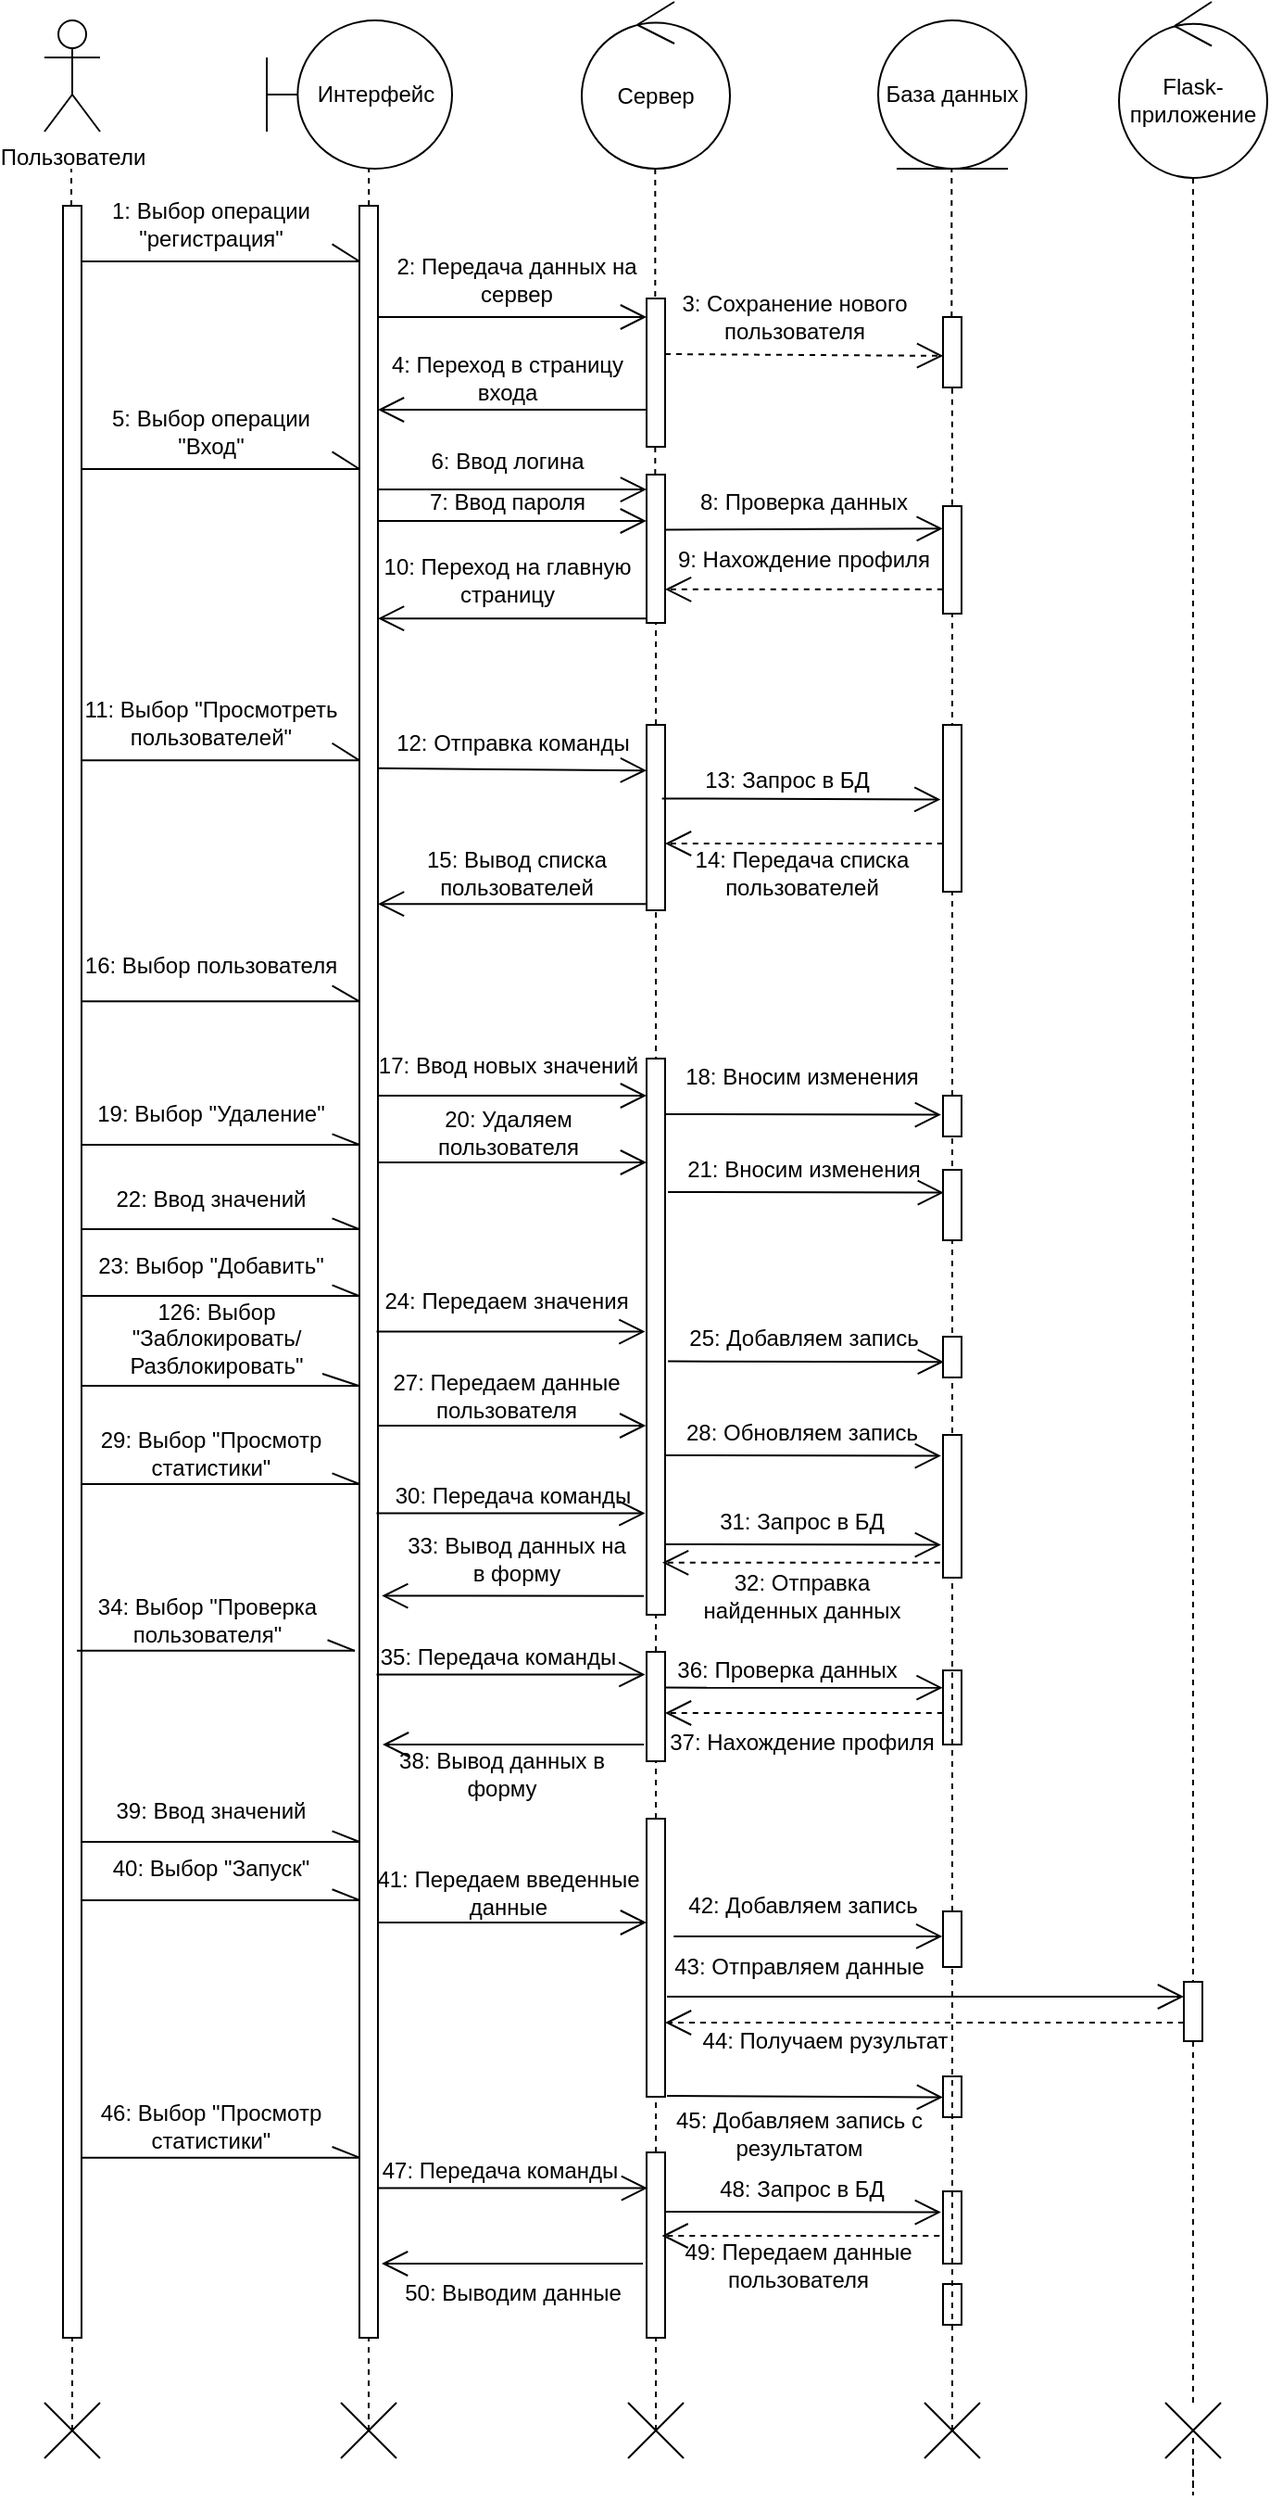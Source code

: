 <mxfile version="13.9.9" type="device"><diagram id="RiDUtkmKt4emBDHm3F8J" name="Страница 1"><mxGraphModel dx="197" dy="592" grid="1" gridSize="10" guides="1" tooltips="1" connect="1" arrows="1" fold="1" page="1" pageScale="1" pageWidth="827" pageHeight="1169" math="0" shadow="0"><root><mxCell id="0"/><mxCell id="1" parent="0"/><mxCell id="gsfoNC5Og2Jro0KOynMI-2" value="" style="endArrow=none;dashed=1;html=1;entryX=0.551;entryY=0.995;entryDx=0;entryDy=0;entryPerimeter=0;" parent="1" edge="1"><mxGeometry width="50" height="50" relative="1" as="geometry"><mxPoint x="1155" y="1360" as="sourcePoint"/><mxPoint x="1155.1" y="140" as="targetPoint"/></mxGeometry></mxCell><mxCell id="gsfoNC5Og2Jro0KOynMI-3" value="" style="html=1;points=[];perimeter=orthogonalPerimeter;" parent="1" vertex="1"><mxGeometry x="1150" y="160" width="10" height="1150" as="geometry"/></mxCell><mxCell id="gsfoNC5Og2Jro0KOynMI-4" value="" style="html=1;points=[];perimeter=orthogonalPerimeter;" parent="1" vertex="1"><mxGeometry x="990" y="160" width="10" height="1150" as="geometry"/></mxCell><mxCell id="gsfoNC5Og2Jro0KOynMI-10" value="Пользователи" style="shape=umlActor;verticalLabelPosition=bottom;verticalAlign=top;html=1;outlineConnect=0;" parent="1" vertex="1"><mxGeometry x="980" y="60" width="30" height="60" as="geometry"/></mxCell><mxCell id="gsfoNC5Og2Jro0KOynMI-11" value="Сервер" style="ellipse;shape=umlControl;whiteSpace=wrap;html=1;" parent="1" vertex="1"><mxGeometry x="1270" y="50" width="80" height="90" as="geometry"/></mxCell><mxCell id="gsfoNC5Og2Jro0KOynMI-12" value="База данных" style="ellipse;shape=umlEntity;whiteSpace=wrap;html=1;" parent="1" vertex="1"><mxGeometry x="1430" y="60" width="80" height="80" as="geometry"/></mxCell><mxCell id="gsfoNC5Og2Jro0KOynMI-13" value="" style="endArrow=none;dashed=1;html=1;" parent="1" source="gsfoNC5Og2Jro0KOynMI-4" edge="1"><mxGeometry width="50" height="50" relative="1" as="geometry"><mxPoint x="994.5" y="410" as="sourcePoint"/><mxPoint x="994.5" y="140" as="targetPoint"/></mxGeometry></mxCell><mxCell id="gsfoNC5Og2Jro0KOynMI-14" value="" style="endArrow=none;dashed=1;html=1;startArrow=none;" parent="1" source="gsfoNC5Og2Jro0KOynMI-101" edge="1"><mxGeometry width="50" height="50" relative="1" as="geometry"><mxPoint x="1309.66" y="1270" as="sourcePoint"/><mxPoint x="1309.66" y="140" as="targetPoint"/></mxGeometry></mxCell><mxCell id="gsfoNC5Og2Jro0KOynMI-15" value="" style="endArrow=none;dashed=1;html=1;" parent="1" source="gsfoNC5Og2Jro0KOynMI-18" edge="1"><mxGeometry width="50" height="50" relative="1" as="geometry"><mxPoint x="1469.66" y="420" as="sourcePoint"/><mxPoint x="1469.66" y="140" as="targetPoint"/></mxGeometry></mxCell><mxCell id="gsfoNC5Og2Jro0KOynMI-16" value="" style="endArrow=none;dashed=1;html=1;" parent="1" target="gsfoNC5Og2Jro0KOynMI-4" edge="1"><mxGeometry width="50" height="50" relative="1" as="geometry"><mxPoint x="995" y="1360" as="sourcePoint"/><mxPoint x="994.5" y="140" as="targetPoint"/></mxGeometry></mxCell><mxCell id="gsfoNC5Og2Jro0KOynMI-17" value="" style="html=1;points=[];perimeter=orthogonalPerimeter;" parent="1" vertex="1"><mxGeometry x="1305" y="210" width="10" height="80" as="geometry"/></mxCell><mxCell id="gsfoNC5Og2Jro0KOynMI-18" value="" style="html=1;points=[];perimeter=orthogonalPerimeter;" parent="1" vertex="1"><mxGeometry x="1465" y="220" width="10" height="38" as="geometry"/></mxCell><mxCell id="gsfoNC5Og2Jro0KOynMI-19" value="" style="endArrow=none;dashed=1;html=1;exitX=0.495;exitY=0.507;exitDx=0;exitDy=0;exitPerimeter=0;startArrow=none;" parent="1" source="gsfoNC5Og2Jro0KOynMI-104" target="gsfoNC5Og2Jro0KOynMI-18" edge="1"><mxGeometry width="50" height="50" relative="1" as="geometry"><mxPoint x="1469.85" y="1390.21" as="sourcePoint"/><mxPoint x="1469.66" y="140" as="targetPoint"/></mxGeometry></mxCell><mxCell id="gsfoNC5Og2Jro0KOynMI-20" value="Интерфейс" style="shape=umlBoundary;whiteSpace=wrap;html=1;" parent="1" vertex="1"><mxGeometry x="1100" y="60" width="100" height="80" as="geometry"/></mxCell><mxCell id="gsfoNC5Og2Jro0KOynMI-21" value="1: Выбор операции &quot;регистрация&quot;" style="text;html=1;strokeColor=none;fillColor=none;align=center;verticalAlign=middle;whiteSpace=wrap;rounded=0;" parent="1" vertex="1"><mxGeometry x="990" y="160" width="160" height="20" as="geometry"/></mxCell><mxCell id="gsfoNC5Og2Jro0KOynMI-22" value="" style="endArrow=none;html=1;rounded=0;" parent="1" edge="1"><mxGeometry relative="1" as="geometry"><mxPoint x="1000" y="190" as="sourcePoint"/><mxPoint x="1150" y="190" as="targetPoint"/></mxGeometry></mxCell><mxCell id="gsfoNC5Og2Jro0KOynMI-23" value="" style="endArrow=none;html=1;exitX=0.908;exitY=1.035;exitDx=0;exitDy=0;exitPerimeter=0;" parent="1" source="gsfoNC5Og2Jro0KOynMI-21" edge="1"><mxGeometry width="50" height="50" relative="1" as="geometry"><mxPoint x="1130" y="180" as="sourcePoint"/><mxPoint x="1150" y="190" as="targetPoint"/></mxGeometry></mxCell><mxCell id="gsfoNC5Og2Jro0KOynMI-24" value="" style="endArrow=open;endFill=1;endSize=12;html=1;rounded=0;" parent="1" edge="1"><mxGeometry width="160" relative="1" as="geometry"><mxPoint x="1160" y="220" as="sourcePoint"/><mxPoint x="1305" y="220" as="targetPoint"/></mxGeometry></mxCell><mxCell id="gsfoNC5Og2Jro0KOynMI-25" value="2: Передача данных на сервер" style="text;html=1;strokeColor=none;fillColor=none;align=center;verticalAlign=middle;whiteSpace=wrap;rounded=0;" parent="1" vertex="1"><mxGeometry x="1155" y="190" width="160" height="20" as="geometry"/></mxCell><mxCell id="gsfoNC5Og2Jro0KOynMI-26" value="" style="endArrow=open;endFill=1;endSize=12;html=1;entryX=0.005;entryY=0.551;entryDx=0;entryDy=0;entryPerimeter=0;dashed=1;rounded=0;" parent="1" target="gsfoNC5Og2Jro0KOynMI-18" edge="1"><mxGeometry width="160" relative="1" as="geometry"><mxPoint x="1315" y="240" as="sourcePoint"/><mxPoint x="1460" y="240" as="targetPoint"/></mxGeometry></mxCell><mxCell id="gsfoNC5Og2Jro0KOynMI-27" value="3: Сохранение нового пользователя" style="text;html=1;strokeColor=none;fillColor=none;align=center;verticalAlign=middle;whiteSpace=wrap;rounded=0;" parent="1" vertex="1"><mxGeometry x="1305" y="210" width="160" height="20" as="geometry"/></mxCell><mxCell id="gsfoNC5Og2Jro0KOynMI-92" value="" style="shape=umlDestroy;" parent="1" vertex="1"><mxGeometry x="980" y="1345" width="30" height="30" as="geometry"/></mxCell><mxCell id="gsfoNC5Og2Jro0KOynMI-97" value="" style="endArrow=open;endFill=1;endSize=12;html=1;rounded=0;" parent="1" edge="1"><mxGeometry width="160" relative="1" as="geometry"><mxPoint x="1305" y="270" as="sourcePoint"/><mxPoint x="1160" y="270" as="targetPoint"/></mxGeometry></mxCell><mxCell id="gsfoNC5Og2Jro0KOynMI-99" value="4: Переход в страницу входа" style="text;html=1;strokeColor=none;fillColor=none;align=center;verticalAlign=middle;whiteSpace=wrap;rounded=0;" parent="1" vertex="1"><mxGeometry x="1150" y="243" width="160" height="20" as="geometry"/></mxCell><mxCell id="gsfoNC5Og2Jro0KOynMI-100" value="" style="endArrow=open;endFill=1;endSize=12;html=1;exitX=1.014;exitY=0.127;exitDx=0;exitDy=0;exitPerimeter=0;rounded=0;" parent="1" edge="1"><mxGeometry width="160" relative="1" as="geometry"><mxPoint x="1160.14" y="313.05" as="sourcePoint"/><mxPoint x="1305" y="313.05" as="targetPoint"/></mxGeometry></mxCell><mxCell id="gsfoNC5Og2Jro0KOynMI-101" value="" style="html=1;points=[];perimeter=orthogonalPerimeter;" parent="1" vertex="1"><mxGeometry x="1305" y="305" width="10" height="80" as="geometry"/></mxCell><mxCell id="gsfoNC5Og2Jro0KOynMI-102" value="" style="endArrow=none;dashed=1;html=1;startArrow=none;" parent="1" source="gsfoNC5Og2Jro0KOynMI-117" target="gsfoNC5Og2Jro0KOynMI-101" edge="1"><mxGeometry width="50" height="50" relative="1" as="geometry"><mxPoint x="1309.66" y="1270" as="sourcePoint"/><mxPoint x="1309.66" y="140" as="targetPoint"/></mxGeometry></mxCell><mxCell id="gsfoNC5Og2Jro0KOynMI-103" value="6: Ввод логина" style="text;html=1;strokeColor=none;fillColor=none;align=center;verticalAlign=middle;whiteSpace=wrap;rounded=0;" parent="1" vertex="1"><mxGeometry x="1150" y="288" width="160" height="20" as="geometry"/></mxCell><mxCell id="gsfoNC5Og2Jro0KOynMI-104" value="" style="html=1;points=[];perimeter=orthogonalPerimeter;" parent="1" vertex="1"><mxGeometry x="1465" y="322" width="10" height="58" as="geometry"/></mxCell><mxCell id="gsfoNC5Og2Jro0KOynMI-105" value="" style="endArrow=none;dashed=1;html=1;" parent="1" target="gsfoNC5Og2Jro0KOynMI-104" edge="1" source="gsfoNC5Og2Jro0KOynMI-151"><mxGeometry width="50" height="50" relative="1" as="geometry"><mxPoint x="1470" y="1360" as="sourcePoint"/><mxPoint x="1469.85" y="258" as="targetPoint"/></mxGeometry></mxCell><mxCell id="gsfoNC5Og2Jro0KOynMI-106" value="" style="endArrow=open;endFill=1;endSize=12;html=1;entryX=-0.013;entryY=0.209;entryDx=0;entryDy=0;entryPerimeter=0;exitX=0.953;exitY=0.372;exitDx=0;exitDy=0;exitPerimeter=0;" parent="1" source="gsfoNC5Og2Jro0KOynMI-101" target="gsfoNC5Og2Jro0KOynMI-104" edge="1"><mxGeometry width="160" relative="1" as="geometry"><mxPoint x="1320.08" y="333.83" as="sourcePoint"/><mxPoint x="1465.0" y="335" as="targetPoint"/></mxGeometry></mxCell><mxCell id="gsfoNC5Og2Jro0KOynMI-108" value="8: Проверка данных" style="text;html=1;strokeColor=none;fillColor=none;align=center;verticalAlign=middle;whiteSpace=wrap;rounded=0;" parent="1" vertex="1"><mxGeometry x="1310" y="310" width="160" height="20" as="geometry"/></mxCell><mxCell id="gsfoNC5Og2Jro0KOynMI-109" value="" style="endArrow=open;endFill=1;endSize=12;html=1;exitX=-0.011;exitY=0.774;exitDx=0;exitDy=0;exitPerimeter=0;rounded=0;dashed=1;" parent="1" source="gsfoNC5Og2Jro0KOynMI-104" target="gsfoNC5Og2Jro0KOynMI-101" edge="1"><mxGeometry width="160" relative="1" as="geometry"><mxPoint x="1324.53" y="344.76" as="sourcePoint"/><mxPoint x="1400" y="380" as="targetPoint"/></mxGeometry></mxCell><mxCell id="gsfoNC5Og2Jro0KOynMI-110" value="9: Нахождение профиля" style="text;html=1;strokeColor=none;fillColor=none;align=center;verticalAlign=middle;whiteSpace=wrap;rounded=0;" parent="1" vertex="1"><mxGeometry x="1310" y="341" width="160" height="20" as="geometry"/></mxCell><mxCell id="gsfoNC5Og2Jro0KOynMI-112" value="" style="endArrow=open;endFill=1;endSize=12;html=1;exitX=-0.032;exitY=0.97;exitDx=0;exitDy=0;exitPerimeter=0;rounded=0;" parent="1" source="gsfoNC5Og2Jro0KOynMI-101" target="gsfoNC5Og2Jro0KOynMI-3" edge="1"><mxGeometry width="160" relative="1" as="geometry"><mxPoint x="1474.89" y="376.892" as="sourcePoint"/><mxPoint x="1325" y="376.892" as="targetPoint"/></mxGeometry></mxCell><mxCell id="gsfoNC5Og2Jro0KOynMI-113" value="10: Переход на главную страницу" style="text;html=1;strokeColor=none;fillColor=none;align=center;verticalAlign=middle;whiteSpace=wrap;rounded=0;" parent="1" vertex="1"><mxGeometry x="1150" y="352" width="160" height="20" as="geometry"/></mxCell><mxCell id="gsfoNC5Og2Jro0KOynMI-114" value="11: Выбор &quot;Просмотреть пользователей&quot;" style="text;html=1;strokeColor=none;fillColor=none;align=center;verticalAlign=middle;whiteSpace=wrap;rounded=0;" parent="1" vertex="1"><mxGeometry x="990" y="429.17" width="160" height="20" as="geometry"/></mxCell><mxCell id="gsfoNC5Og2Jro0KOynMI-115" value="" style="endArrow=none;html=1;rounded=0;" parent="1" edge="1"><mxGeometry relative="1" as="geometry"><mxPoint x="1000" y="459.17" as="sourcePoint"/><mxPoint x="1150" y="459.17" as="targetPoint"/></mxGeometry></mxCell><mxCell id="gsfoNC5Og2Jro0KOynMI-116" value="" style="endArrow=none;html=1;exitX=0.908;exitY=1.035;exitDx=0;exitDy=0;exitPerimeter=0;" parent="1" source="gsfoNC5Og2Jro0KOynMI-114" edge="1"><mxGeometry width="50" height="50" relative="1" as="geometry"><mxPoint x="1130" y="449.17" as="sourcePoint"/><mxPoint x="1150" y="459.17" as="targetPoint"/></mxGeometry></mxCell><mxCell id="gsfoNC5Og2Jro0KOynMI-117" value="" style="html=1;points=[];perimeter=orthogonalPerimeter;" parent="1" vertex="1"><mxGeometry x="1305" y="440" width="10" height="100" as="geometry"/></mxCell><mxCell id="gsfoNC5Og2Jro0KOynMI-118" value="" style="endArrow=none;dashed=1;html=1;" parent="1" target="gsfoNC5Og2Jro0KOynMI-117" edge="1"><mxGeometry width="50" height="50" relative="1" as="geometry"><mxPoint x="1310" y="1360" as="sourcePoint"/><mxPoint x="1309.66" y="385.0" as="targetPoint"/></mxGeometry></mxCell><mxCell id="gsfoNC5Og2Jro0KOynMI-122" value="" style="endArrow=open;endFill=1;endSize=12;html=1;entryX=0.006;entryY=0.25;entryDx=0;entryDy=0;entryPerimeter=0;exitX=0.972;exitY=0.428;exitDx=0;exitDy=0;exitPerimeter=0;rounded=0;" parent="1" edge="1"><mxGeometry width="160" relative="1" as="geometry"><mxPoint x="1313.33" y="479.7" as="sourcePoint"/><mxPoint x="1463.67" y="480.29" as="targetPoint"/></mxGeometry></mxCell><mxCell id="gsfoNC5Og2Jro0KOynMI-123" value="" style="html=1;points=[];perimeter=orthogonalPerimeter;" parent="1" vertex="1"><mxGeometry x="1465" y="440" width="10" height="90" as="geometry"/></mxCell><mxCell id="gsfoNC5Og2Jro0KOynMI-125" value="14: Передача списка пользователей" style="text;html=1;strokeColor=none;fillColor=none;align=center;verticalAlign=middle;whiteSpace=wrap;rounded=0;" parent="1" vertex="1"><mxGeometry x="1308.5" y="510.0" width="160" height="20" as="geometry"/></mxCell><mxCell id="gsfoNC5Og2Jro0KOynMI-126" value="" style="endArrow=open;endFill=1;endSize=12;html=1;exitX=-0.011;exitY=0.774;exitDx=0;exitDy=0;exitPerimeter=0;rounded=0;dashed=1;" parent="1" edge="1"><mxGeometry width="160" relative="1" as="geometry"><mxPoint x="1464.89" y="504.002" as="sourcePoint"/><mxPoint x="1315" y="504.002" as="targetPoint"/></mxGeometry></mxCell><mxCell id="gsfoNC5Og2Jro0KOynMI-127" value="" style="endArrow=open;endFill=1;endSize=12;html=1;exitX=-0.032;exitY=0.97;exitDx=0;exitDy=0;exitPerimeter=0;rounded=0;" parent="1" edge="1"><mxGeometry width="160" relative="1" as="geometry"><mxPoint x="1304.68" y="536.6" as="sourcePoint"/><mxPoint x="1160" y="536.6" as="targetPoint"/></mxGeometry></mxCell><mxCell id="gsfoNC5Og2Jro0KOynMI-129" value="16: Выбор пользователя" style="text;html=1;strokeColor=none;fillColor=none;align=center;verticalAlign=middle;whiteSpace=wrap;rounded=0;" parent="1" vertex="1"><mxGeometry x="990" y="560.0" width="160" height="20" as="geometry"/></mxCell><mxCell id="gsfoNC5Og2Jro0KOynMI-130" value="" style="endArrow=none;html=1;rounded=0;" parent="1" edge="1"><mxGeometry relative="1" as="geometry"><mxPoint x="1000" y="589.17" as="sourcePoint"/><mxPoint x="1150" y="589.17" as="targetPoint"/></mxGeometry></mxCell><mxCell id="gsfoNC5Og2Jro0KOynMI-131" value="" style="endArrow=none;html=1;exitX=0.908;exitY=1.035;exitDx=0;exitDy=0;exitPerimeter=0;" parent="1" source="gsfoNC5Og2Jro0KOynMI-129" edge="1"><mxGeometry width="50" height="50" relative="1" as="geometry"><mxPoint x="1130" y="579.17" as="sourcePoint"/><mxPoint x="1150" y="589.17" as="targetPoint"/></mxGeometry></mxCell><mxCell id="gsfoNC5Og2Jro0KOynMI-143" value="5: Выбор операции&lt;br&gt;&quot;Вход&quot;" style="text;html=1;strokeColor=none;fillColor=none;align=center;verticalAlign=middle;whiteSpace=wrap;rounded=0;" parent="1" vertex="1"><mxGeometry x="990" y="272" width="160" height="20" as="geometry"/></mxCell><mxCell id="gsfoNC5Og2Jro0KOynMI-144" value="" style="endArrow=none;html=1;rounded=0;" parent="1" edge="1"><mxGeometry relative="1" as="geometry"><mxPoint x="1000" y="302" as="sourcePoint"/><mxPoint x="1150" y="302" as="targetPoint"/></mxGeometry></mxCell><mxCell id="gsfoNC5Og2Jro0KOynMI-145" value="" style="endArrow=none;html=1;exitX=0.908;exitY=1.035;exitDx=0;exitDy=0;exitPerimeter=0;" parent="1" source="gsfoNC5Og2Jro0KOynMI-143" edge="1"><mxGeometry width="50" height="50" relative="1" as="geometry"><mxPoint x="1130" y="292" as="sourcePoint"/><mxPoint x="1150" y="302" as="targetPoint"/></mxGeometry></mxCell><mxCell id="gsfoNC5Og2Jro0KOynMI-133" value="" style="html=1;points=[];perimeter=orthogonalPerimeter;" parent="1" vertex="1"><mxGeometry x="1305" y="620" width="10" height="300" as="geometry"/></mxCell><mxCell id="gsfoNC5Og2Jro0KOynMI-197" value="" style="html=1;points=[];perimeter=orthogonalPerimeter;" parent="1" vertex="1"><mxGeometry x="1305" y="940" width="10" height="59" as="geometry"/></mxCell><mxCell id="gsfoNC5Og2Jro0KOynMI-199" value="" style="html=1;points=[];perimeter=orthogonalPerimeter;" parent="1" vertex="1"><mxGeometry x="1465" y="950" width="10" height="40" as="geometry"/></mxCell><mxCell id="gsfoNC5Og2Jro0KOynMI-209" value="" style="html=1;points=[];perimeter=orthogonalPerimeter;" parent="1" vertex="1"><mxGeometry x="1305" y="1030" width="10" height="150" as="geometry"/></mxCell><mxCell id="gsfoNC5Og2Jro0KOynMI-219" value="" style="html=1;points=[];perimeter=orthogonalPerimeter;" parent="1" vertex="1"><mxGeometry x="1305" y="1210" width="10" height="100" as="geometry"/></mxCell><mxCell id="gsfoNC5Og2Jro0KOynMI-231" value="" style="html=1;points=[];perimeter=orthogonalPerimeter;" parent="1" vertex="1"><mxGeometry x="1465" y="1231" width="10" height="39" as="geometry"/></mxCell><mxCell id="gsfoNC5Og2Jro0KOynMI-236" value="" style="html=1;points=[];perimeter=orthogonalPerimeter;" parent="1" vertex="1"><mxGeometry x="1465" y="1281" width="10" height="22" as="geometry"/></mxCell><mxCell id="gsfoNC5Og2Jro0KOynMI-239" value="" style="shape=umlDestroy;" parent="1" vertex="1"><mxGeometry x="1140" y="1345" width="30" height="30" as="geometry"/></mxCell><mxCell id="gsfoNC5Og2Jro0KOynMI-240" value="" style="shape=umlDestroy;" parent="1" vertex="1"><mxGeometry x="1295" y="1345" width="30" height="30" as="geometry"/></mxCell><mxCell id="gsfoNC5Og2Jro0KOynMI-241" value="" style="shape=umlDestroy;" parent="1" vertex="1"><mxGeometry x="1455" y="1345" width="30" height="30" as="geometry"/></mxCell><mxCell id="XoLldz__pxIOioMtMUVE-85" style="edgeStyle=orthogonalEdgeStyle;rounded=0;orthogonalLoop=1;jettySize=auto;html=1;endArrow=none;endFill=0;dashed=1;" edge="1" parent="1" source="XoLldz__pxIOioMtMUVE-110"><mxGeometry relative="1" as="geometry"><mxPoint x="1600" y="1360" as="targetPoint"/></mxGeometry></mxCell><mxCell id="XoLldz__pxIOioMtMUVE-1" value="Flask-приложение" style="ellipse;shape=umlControl;whiteSpace=wrap;html=1;" vertex="1" parent="1"><mxGeometry x="1560" y="50" width="80" height="95" as="geometry"/></mxCell><mxCell id="XoLldz__pxIOioMtMUVE-3" value="" style="endArrow=open;endFill=1;endSize=12;html=1;exitX=1.014;exitY=0.127;exitDx=0;exitDy=0;exitPerimeter=0;rounded=0;" edge="1" parent="1"><mxGeometry width="160" relative="1" as="geometry"><mxPoint x="1160.07" y="330.0" as="sourcePoint"/><mxPoint x="1304.93" y="330.0" as="targetPoint"/></mxGeometry></mxCell><mxCell id="XoLldz__pxIOioMtMUVE-4" value="7: Ввод пароля" style="text;html=1;strokeColor=none;fillColor=none;align=center;verticalAlign=middle;whiteSpace=wrap;rounded=0;" vertex="1" parent="1"><mxGeometry x="1150" y="310" width="160" height="20" as="geometry"/></mxCell><mxCell id="XoLldz__pxIOioMtMUVE-6" value="" style="endArrow=open;endFill=1;endSize=12;html=1;entryX=0.006;entryY=0.25;entryDx=0;entryDy=0;entryPerimeter=0;exitX=1.014;exitY=0.127;exitDx=0;exitDy=0;exitPerimeter=0;rounded=0;" edge="1" parent="1"><mxGeometry width="160" relative="1" as="geometry"><mxPoint x="1160.08" y="463.42" as="sourcePoint"/><mxPoint x="1305" y="464.59" as="targetPoint"/></mxGeometry></mxCell><mxCell id="XoLldz__pxIOioMtMUVE-7" value="12: Отправка команды" style="text;html=1;strokeColor=none;fillColor=none;align=center;verticalAlign=middle;whiteSpace=wrap;rounded=0;" vertex="1" parent="1"><mxGeometry x="1152.5" y="440.0" width="160" height="20" as="geometry"/></mxCell><mxCell id="XoLldz__pxIOioMtMUVE-8" value="13: Запрос в БД" style="text;html=1;strokeColor=none;fillColor=none;align=center;verticalAlign=middle;whiteSpace=wrap;rounded=0;" vertex="1" parent="1"><mxGeometry x="1301" y="460.0" width="160" height="20" as="geometry"/></mxCell><mxCell id="XoLldz__pxIOioMtMUVE-9" value="15: Вывод списка пользователей" style="text;html=1;strokeColor=none;fillColor=none;align=center;verticalAlign=middle;whiteSpace=wrap;rounded=0;" vertex="1" parent="1"><mxGeometry x="1155" y="510.0" width="160" height="20" as="geometry"/></mxCell><mxCell id="XoLldz__pxIOioMtMUVE-10" value="29: Выбор &quot;Просмотр статистики&quot;" style="text;html=1;strokeColor=none;fillColor=none;align=center;verticalAlign=middle;whiteSpace=wrap;rounded=0;" vertex="1" parent="1"><mxGeometry x="990" y="823.0" width="160" height="20" as="geometry"/></mxCell><mxCell id="XoLldz__pxIOioMtMUVE-11" value="" style="endArrow=none;html=1;rounded=0;" edge="1" parent="1"><mxGeometry relative="1" as="geometry"><mxPoint x="1000" y="849.52" as="sourcePoint"/><mxPoint x="1150" y="849.52" as="targetPoint"/></mxGeometry></mxCell><mxCell id="XoLldz__pxIOioMtMUVE-12" value="" style="endArrow=none;html=1;exitX=0.908;exitY=1.035;exitDx=0;exitDy=0;exitPerimeter=0;" edge="1" parent="1" source="XoLldz__pxIOioMtMUVE-10"><mxGeometry width="50" height="50" relative="1" as="geometry"><mxPoint x="1130" y="839.52" as="sourcePoint"/><mxPoint x="1150" y="849.52" as="targetPoint"/></mxGeometry></mxCell><mxCell id="XoLldz__pxIOioMtMUVE-13" value="" style="endArrow=open;endFill=1;endSize=12;html=1;rounded=0;" edge="1" parent="1"><mxGeometry width="160" relative="1" as="geometry"><mxPoint x="1160" y="640" as="sourcePoint"/><mxPoint x="1305" y="640" as="targetPoint"/></mxGeometry></mxCell><mxCell id="XoLldz__pxIOioMtMUVE-14" value="17: Ввод новых значений" style="text;html=1;strokeColor=none;fillColor=none;align=center;verticalAlign=middle;whiteSpace=wrap;rounded=0;" vertex="1" parent="1"><mxGeometry x="1155.75" y="614" width="148.5" height="20" as="geometry"/></mxCell><mxCell id="XoLldz__pxIOioMtMUVE-15" value="18: Вносим изменения" style="text;html=1;strokeColor=none;fillColor=none;align=center;verticalAlign=middle;whiteSpace=wrap;rounded=0;" vertex="1" parent="1"><mxGeometry x="1308.5" y="620" width="160" height="20" as="geometry"/></mxCell><mxCell id="XoLldz__pxIOioMtMUVE-16" value="" style="endArrow=open;endFill=1;endSize=12;html=1;rounded=0;entryX=-0.105;entryY=0.468;entryDx=0;entryDy=0;entryPerimeter=0;" edge="1" parent="1" target="gsfoNC5Og2Jro0KOynMI-151"><mxGeometry width="160" relative="1" as="geometry"><mxPoint x="1315" y="650" as="sourcePoint"/><mxPoint x="1460" y="650" as="targetPoint"/></mxGeometry></mxCell><mxCell id="gsfoNC5Og2Jro0KOynMI-151" value="" style="html=1;points=[];perimeter=orthogonalPerimeter;" parent="1" vertex="1"><mxGeometry x="1465" y="640" width="10" height="22" as="geometry"/></mxCell><mxCell id="XoLldz__pxIOioMtMUVE-17" value="" style="endArrow=none;dashed=1;html=1;" edge="1" parent="1" source="gsfoNC5Og2Jro0KOynMI-211" target="gsfoNC5Og2Jro0KOynMI-151"><mxGeometry width="50" height="50" relative="1" as="geometry"><mxPoint x="1470" y="1360" as="sourcePoint"/><mxPoint x="1470" y="380" as="targetPoint"/></mxGeometry></mxCell><mxCell id="XoLldz__pxIOioMtMUVE-20" value="19: Выбор &quot;Удаление&quot;" style="text;html=1;strokeColor=none;fillColor=none;align=center;verticalAlign=middle;whiteSpace=wrap;rounded=0;" vertex="1" parent="1"><mxGeometry x="990" y="640.0" width="160" height="20" as="geometry"/></mxCell><mxCell id="XoLldz__pxIOioMtMUVE-21" value="" style="endArrow=none;html=1;rounded=0;" edge="1" parent="1"><mxGeometry relative="1" as="geometry"><mxPoint x="1000" y="666.52" as="sourcePoint"/><mxPoint x="1150" y="666.52" as="targetPoint"/></mxGeometry></mxCell><mxCell id="XoLldz__pxIOioMtMUVE-22" value="" style="endArrow=none;html=1;exitX=0.908;exitY=1.035;exitDx=0;exitDy=0;exitPerimeter=0;" edge="1" parent="1" source="XoLldz__pxIOioMtMUVE-20"><mxGeometry width="50" height="50" relative="1" as="geometry"><mxPoint x="1130" y="656.52" as="sourcePoint"/><mxPoint x="1150" y="666.52" as="targetPoint"/></mxGeometry></mxCell><mxCell id="XoLldz__pxIOioMtMUVE-23" value="" style="endArrow=open;endFill=1;endSize=12;html=1;rounded=0;" edge="1" parent="1"><mxGeometry width="160" relative="1" as="geometry"><mxPoint x="1160" y="676" as="sourcePoint"/><mxPoint x="1305" y="676" as="targetPoint"/></mxGeometry></mxCell><mxCell id="XoLldz__pxIOioMtMUVE-24" value="20: Удаляем пользователя" style="text;html=1;strokeColor=none;fillColor=none;align=center;verticalAlign=middle;whiteSpace=wrap;rounded=0;" vertex="1" parent="1"><mxGeometry x="1155.75" y="650" width="148.5" height="20" as="geometry"/></mxCell><mxCell id="XoLldz__pxIOioMtMUVE-25" value="21: Вносим изменения" style="text;html=1;strokeColor=none;fillColor=none;align=center;verticalAlign=middle;whiteSpace=wrap;rounded=0;" vertex="1" parent="1"><mxGeometry x="1310" y="670" width="160" height="20" as="geometry"/></mxCell><mxCell id="XoLldz__pxIOioMtMUVE-26" value="" style="endArrow=open;endFill=1;endSize=12;html=1;rounded=0;entryX=-0.105;entryY=0.468;entryDx=0;entryDy=0;entryPerimeter=0;" edge="1" parent="1"><mxGeometry width="160" relative="1" as="geometry"><mxPoint x="1316.5" y="692" as="sourcePoint"/><mxPoint x="1465.45" y="692.296" as="targetPoint"/></mxGeometry></mxCell><mxCell id="gsfoNC5Og2Jro0KOynMI-159" value="" style="html=1;points=[];perimeter=orthogonalPerimeter;" parent="1" vertex="1"><mxGeometry x="1465" y="680" width="10" height="38" as="geometry"/></mxCell><mxCell id="XoLldz__pxIOioMtMUVE-32" value="22: Ввод значений" style="text;html=1;strokeColor=none;fillColor=none;align=center;verticalAlign=middle;whiteSpace=wrap;rounded=0;" vertex="1" parent="1"><mxGeometry x="990" y="685.5" width="160" height="20" as="geometry"/></mxCell><mxCell id="XoLldz__pxIOioMtMUVE-33" value="" style="endArrow=none;html=1;rounded=0;" edge="1" parent="1"><mxGeometry relative="1" as="geometry"><mxPoint x="1000" y="712.02" as="sourcePoint"/><mxPoint x="1150" y="712.02" as="targetPoint"/></mxGeometry></mxCell><mxCell id="XoLldz__pxIOioMtMUVE-34" value="" style="endArrow=none;html=1;exitX=0.908;exitY=1.035;exitDx=0;exitDy=0;exitPerimeter=0;" edge="1" parent="1" source="XoLldz__pxIOioMtMUVE-32"><mxGeometry width="50" height="50" relative="1" as="geometry"><mxPoint x="1130" y="702.12" as="sourcePoint"/><mxPoint x="1150" y="712.12" as="targetPoint"/></mxGeometry></mxCell><mxCell id="XoLldz__pxIOioMtMUVE-36" value="23: Выбор &quot;Добавить&quot;" style="text;html=1;strokeColor=none;fillColor=none;align=center;verticalAlign=middle;whiteSpace=wrap;rounded=0;" vertex="1" parent="1"><mxGeometry x="990" y="721.5" width="160" height="20" as="geometry"/></mxCell><mxCell id="XoLldz__pxIOioMtMUVE-37" value="" style="endArrow=none;html=1;rounded=0;" edge="1" parent="1"><mxGeometry relative="1" as="geometry"><mxPoint x="1000" y="748.02" as="sourcePoint"/><mxPoint x="1150" y="748.02" as="targetPoint"/></mxGeometry></mxCell><mxCell id="XoLldz__pxIOioMtMUVE-38" value="" style="endArrow=none;html=1;exitX=0.908;exitY=1.035;exitDx=0;exitDy=0;exitPerimeter=0;" edge="1" parent="1" source="XoLldz__pxIOioMtMUVE-36"><mxGeometry width="50" height="50" relative="1" as="geometry"><mxPoint x="1130" y="738.12" as="sourcePoint"/><mxPoint x="1150" y="748.12" as="targetPoint"/></mxGeometry></mxCell><mxCell id="XoLldz__pxIOioMtMUVE-39" value="" style="endArrow=open;endFill=1;endSize=12;html=1;rounded=0;" edge="1" parent="1"><mxGeometry width="160" relative="1" as="geometry"><mxPoint x="1159.25" y="767.31" as="sourcePoint"/><mxPoint x="1304.25" y="767.31" as="targetPoint"/></mxGeometry></mxCell><mxCell id="XoLldz__pxIOioMtMUVE-40" value="24: Передаем значения" style="text;html=1;strokeColor=none;fillColor=none;align=center;verticalAlign=middle;whiteSpace=wrap;rounded=0;" vertex="1" parent="1"><mxGeometry x="1155" y="741.31" width="148.5" height="20" as="geometry"/></mxCell><mxCell id="XoLldz__pxIOioMtMUVE-41" value="25: Добавляем запись" style="text;html=1;strokeColor=none;fillColor=none;align=center;verticalAlign=middle;whiteSpace=wrap;rounded=0;" vertex="1" parent="1"><mxGeometry x="1310" y="761.31" width="160" height="20" as="geometry"/></mxCell><mxCell id="XoLldz__pxIOioMtMUVE-42" value="" style="endArrow=open;endFill=1;endSize=12;html=1;rounded=0;entryX=-0.105;entryY=0.468;entryDx=0;entryDy=0;entryPerimeter=0;" edge="1" parent="1"><mxGeometry width="160" relative="1" as="geometry"><mxPoint x="1316.5" y="783.31" as="sourcePoint"/><mxPoint x="1465.45" y="783.606" as="targetPoint"/></mxGeometry></mxCell><mxCell id="gsfoNC5Og2Jro0KOynMI-166" value="" style="html=1;points=[];perimeter=orthogonalPerimeter;" parent="1" vertex="1"><mxGeometry x="1465" y="770" width="10" height="22" as="geometry"/></mxCell><mxCell id="XoLldz__pxIOioMtMUVE-43" value="126: Выбор &quot;Заблокировать/Разблокировать&quot;" style="text;html=1;strokeColor=none;fillColor=none;align=center;verticalAlign=middle;whiteSpace=wrap;rounded=0;" vertex="1" parent="1"><mxGeometry x="997.5" y="761.31" width="150" height="20" as="geometry"/></mxCell><mxCell id="XoLldz__pxIOioMtMUVE-44" value="" style="endArrow=none;html=1;rounded=0;" edge="1" parent="1"><mxGeometry relative="1" as="geometry"><mxPoint x="1000" y="796.52" as="sourcePoint"/><mxPoint x="1150" y="796.52" as="targetPoint"/></mxGeometry></mxCell><mxCell id="XoLldz__pxIOioMtMUVE-45" value="" style="endArrow=none;html=1;" edge="1" parent="1"><mxGeometry width="50" height="50" relative="1" as="geometry"><mxPoint x="1130" y="790" as="sourcePoint"/><mxPoint x="1150" y="796.62" as="targetPoint"/></mxGeometry></mxCell><mxCell id="XoLldz__pxIOioMtMUVE-46" value="" style="endArrow=open;endFill=1;endSize=12;html=1;rounded=0;" edge="1" parent="1"><mxGeometry width="160" relative="1" as="geometry"><mxPoint x="1159.63" y="818" as="sourcePoint"/><mxPoint x="1304.63" y="818" as="targetPoint"/></mxGeometry></mxCell><mxCell id="XoLldz__pxIOioMtMUVE-47" value="27: Передаем данные пользователя" style="text;html=1;strokeColor=none;fillColor=none;align=center;verticalAlign=middle;whiteSpace=wrap;rounded=0;" vertex="1" parent="1"><mxGeometry x="1155.38" y="792" width="148.5" height="20" as="geometry"/></mxCell><mxCell id="XoLldz__pxIOioMtMUVE-48" value="28: Обновляем запись" style="text;html=1;strokeColor=none;fillColor=none;align=center;verticalAlign=middle;whiteSpace=wrap;rounded=0;" vertex="1" parent="1"><mxGeometry x="1308.5" y="812" width="160" height="20" as="geometry"/></mxCell><mxCell id="XoLldz__pxIOioMtMUVE-49" value="" style="endArrow=open;endFill=1;endSize=12;html=1;rounded=0;entryX=-0.105;entryY=0.468;entryDx=0;entryDy=0;entryPerimeter=0;" edge="1" parent="1"><mxGeometry width="160" relative="1" as="geometry"><mxPoint x="1315" y="834" as="sourcePoint"/><mxPoint x="1463.95" y="834.296" as="targetPoint"/></mxGeometry></mxCell><mxCell id="XoLldz__pxIOioMtMUVE-52" value="30: Передача команды" style="text;html=1;strokeColor=none;fillColor=none;align=center;verticalAlign=middle;whiteSpace=wrap;rounded=0;" vertex="1" parent="1"><mxGeometry x="1152.5" y="846" width="160" height="20" as="geometry"/></mxCell><mxCell id="XoLldz__pxIOioMtMUVE-53" value="" style="endArrow=open;endFill=1;endSize=12;html=1;rounded=0;" edge="1" parent="1"><mxGeometry width="160" relative="1" as="geometry"><mxPoint x="1159.25" y="865.31" as="sourcePoint"/><mxPoint x="1304.25" y="865.31" as="targetPoint"/></mxGeometry></mxCell><mxCell id="gsfoNC5Og2Jro0KOynMI-187" value="" style="html=1;points=[];perimeter=orthogonalPerimeter;" parent="1" vertex="1"><mxGeometry x="1465" y="823" width="10" height="77" as="geometry"/></mxCell><mxCell id="XoLldz__pxIOioMtMUVE-56" value="31: Запрос в БД" style="text;html=1;strokeColor=none;fillColor=none;align=center;verticalAlign=middle;whiteSpace=wrap;rounded=0;" vertex="1" parent="1"><mxGeometry x="1308.5" y="860" width="160" height="20" as="geometry"/></mxCell><mxCell id="XoLldz__pxIOioMtMUVE-57" value="" style="endArrow=open;endFill=1;endSize=12;html=1;rounded=0;entryX=-0.105;entryY=0.468;entryDx=0;entryDy=0;entryPerimeter=0;" edge="1" parent="1"><mxGeometry width="160" relative="1" as="geometry"><mxPoint x="1315" y="882" as="sourcePoint"/><mxPoint x="1463.95" y="882.296" as="targetPoint"/></mxGeometry></mxCell><mxCell id="XoLldz__pxIOioMtMUVE-58" value="" style="endArrow=open;endFill=1;endSize=12;html=1;exitX=-0.011;exitY=0.774;exitDx=0;exitDy=0;exitPerimeter=0;rounded=0;dashed=1;" edge="1" parent="1"><mxGeometry width="160" relative="1" as="geometry"><mxPoint x="1463.39" y="891.892" as="sourcePoint"/><mxPoint x="1313.5" y="891.892" as="targetPoint"/></mxGeometry></mxCell><mxCell id="XoLldz__pxIOioMtMUVE-59" value="32: Отправка найденных данных" style="text;html=1;strokeColor=none;fillColor=none;align=center;verticalAlign=middle;whiteSpace=wrap;rounded=0;" vertex="1" parent="1"><mxGeometry x="1328.5" y="900" width="120" height="20" as="geometry"/></mxCell><mxCell id="XoLldz__pxIOioMtMUVE-60" value="" style="endArrow=open;endFill=1;endSize=12;html=1;rounded=0;" edge="1" parent="1"><mxGeometry width="160" relative="1" as="geometry"><mxPoint x="1303.5" y="909.87" as="sourcePoint"/><mxPoint x="1162.11" y="909.762" as="targetPoint"/></mxGeometry></mxCell><mxCell id="XoLldz__pxIOioMtMUVE-61" value="33: Вывод данных на в форму" style="text;html=1;strokeColor=none;fillColor=none;align=center;verticalAlign=middle;whiteSpace=wrap;rounded=0;" vertex="1" parent="1"><mxGeometry x="1175.0" y="880" width="120" height="20" as="geometry"/></mxCell><mxCell id="XoLldz__pxIOioMtMUVE-64" value="34: Выбор &quot;Проверка пользователя&quot;" style="text;html=1;strokeColor=none;fillColor=none;align=center;verticalAlign=middle;whiteSpace=wrap;rounded=0;" vertex="1" parent="1"><mxGeometry x="987.5" y="912.91" width="160" height="20" as="geometry"/></mxCell><mxCell id="XoLldz__pxIOioMtMUVE-65" value="" style="endArrow=none;html=1;rounded=0;" edge="1" parent="1"><mxGeometry relative="1" as="geometry"><mxPoint x="997.5" y="939.43" as="sourcePoint"/><mxPoint x="1147.5" y="939.43" as="targetPoint"/></mxGeometry></mxCell><mxCell id="XoLldz__pxIOioMtMUVE-66" value="" style="endArrow=none;html=1;exitX=0.908;exitY=1.035;exitDx=0;exitDy=0;exitPerimeter=0;" edge="1" parent="1" source="XoLldz__pxIOioMtMUVE-64"><mxGeometry width="50" height="50" relative="1" as="geometry"><mxPoint x="1127.5" y="929.43" as="sourcePoint"/><mxPoint x="1147.5" y="939.43" as="targetPoint"/></mxGeometry></mxCell><mxCell id="XoLldz__pxIOioMtMUVE-67" value="35: Передача команды" style="text;html=1;strokeColor=none;fillColor=none;align=center;verticalAlign=middle;whiteSpace=wrap;rounded=0;" vertex="1" parent="1"><mxGeometry x="1145" y="932.91" width="160" height="20" as="geometry"/></mxCell><mxCell id="XoLldz__pxIOioMtMUVE-68" value="" style="endArrow=open;endFill=1;endSize=12;html=1;rounded=0;" edge="1" parent="1"><mxGeometry width="160" relative="1" as="geometry"><mxPoint x="1159.25" y="952.22" as="sourcePoint"/><mxPoint x="1304.25" y="952.22" as="targetPoint"/></mxGeometry></mxCell><mxCell id="XoLldz__pxIOioMtMUVE-69" value="36: Проверка данных" style="text;html=1;strokeColor=none;fillColor=none;align=center;verticalAlign=middle;whiteSpace=wrap;rounded=0;" vertex="1" parent="1"><mxGeometry x="1301" y="940" width="160" height="20" as="geometry"/></mxCell><mxCell id="XoLldz__pxIOioMtMUVE-70" value="" style="endArrow=open;endFill=1;endSize=12;html=1;rounded=0;entryX=-0.018;entryY=0.234;entryDx=0;entryDy=0;entryPerimeter=0;" edge="1" parent="1" target="gsfoNC5Og2Jro0KOynMI-199"><mxGeometry width="160" relative="1" as="geometry"><mxPoint x="1315.25" y="959.31" as="sourcePoint"/><mxPoint x="1462" y="959" as="targetPoint"/></mxGeometry></mxCell><mxCell id="XoLldz__pxIOioMtMUVE-71" value="37: Нахождение профиля" style="text;html=1;strokeColor=none;fillColor=none;align=center;verticalAlign=middle;whiteSpace=wrap;rounded=0;" vertex="1" parent="1"><mxGeometry x="1308.5" y="979" width="160" height="20" as="geometry"/></mxCell><mxCell id="XoLldz__pxIOioMtMUVE-72" value="" style="endArrow=open;endFill=1;endSize=12;html=1;exitX=-0.011;exitY=0.774;exitDx=0;exitDy=0;exitPerimeter=0;rounded=0;dashed=1;" edge="1" parent="1"><mxGeometry width="160" relative="1" as="geometry"><mxPoint x="1464.89" y="973.002" as="sourcePoint"/><mxPoint x="1315" y="973.002" as="targetPoint"/></mxGeometry></mxCell><mxCell id="XoLldz__pxIOioMtMUVE-73" value="38: Вывод данных в форму" style="text;html=1;strokeColor=none;fillColor=none;align=center;verticalAlign=middle;whiteSpace=wrap;rounded=0;" vertex="1" parent="1"><mxGeometry x="1152.5" y="996" width="147.5" height="20" as="geometry"/></mxCell><mxCell id="XoLldz__pxIOioMtMUVE-74" value="" style="endArrow=open;endFill=1;endSize=12;html=1;rounded=0;" edge="1" parent="1"><mxGeometry width="160" relative="1" as="geometry"><mxPoint x="1303.5" y="990" as="sourcePoint"/><mxPoint x="1162.5" y="990" as="targetPoint"/></mxGeometry></mxCell><mxCell id="XoLldz__pxIOioMtMUVE-77" value="39: Ввод значений" style="text;html=1;strokeColor=none;fillColor=none;align=center;verticalAlign=middle;whiteSpace=wrap;rounded=0;" vertex="1" parent="1"><mxGeometry x="990" y="1016.0" width="160" height="20" as="geometry"/></mxCell><mxCell id="XoLldz__pxIOioMtMUVE-78" value="" style="endArrow=none;html=1;rounded=0;" edge="1" parent="1"><mxGeometry relative="1" as="geometry"><mxPoint x="1000" y="1042.52" as="sourcePoint"/><mxPoint x="1150" y="1042.52" as="targetPoint"/></mxGeometry></mxCell><mxCell id="XoLldz__pxIOioMtMUVE-79" value="" style="endArrow=none;html=1;exitX=0.908;exitY=1.035;exitDx=0;exitDy=0;exitPerimeter=0;" edge="1" parent="1" source="XoLldz__pxIOioMtMUVE-77"><mxGeometry width="50" height="50" relative="1" as="geometry"><mxPoint x="1130" y="1032.52" as="sourcePoint"/><mxPoint x="1150" y="1042.52" as="targetPoint"/></mxGeometry></mxCell><mxCell id="XoLldz__pxIOioMtMUVE-80" value="40: Выбор &quot;Запуск&quot;" style="text;html=1;strokeColor=none;fillColor=none;align=center;verticalAlign=middle;whiteSpace=wrap;rounded=0;" vertex="1" parent="1"><mxGeometry x="990" y="1047.45" width="160" height="20" as="geometry"/></mxCell><mxCell id="XoLldz__pxIOioMtMUVE-81" value="" style="endArrow=none;html=1;rounded=0;" edge="1" parent="1"><mxGeometry relative="1" as="geometry"><mxPoint x="1000" y="1073.97" as="sourcePoint"/><mxPoint x="1150" y="1073.97" as="targetPoint"/></mxGeometry></mxCell><mxCell id="XoLldz__pxIOioMtMUVE-82" value="" style="endArrow=none;html=1;exitX=0.908;exitY=1.035;exitDx=0;exitDy=0;exitPerimeter=0;" edge="1" parent="1" source="XoLldz__pxIOioMtMUVE-80"><mxGeometry width="50" height="50" relative="1" as="geometry"><mxPoint x="1130" y="1063.97" as="sourcePoint"/><mxPoint x="1150" y="1073.97" as="targetPoint"/></mxGeometry></mxCell><mxCell id="XoLldz__pxIOioMtMUVE-83" value="" style="endArrow=open;endFill=1;endSize=12;html=1;rounded=0;" edge="1" parent="1"><mxGeometry width="160" relative="1" as="geometry"><mxPoint x="1160" y="1086" as="sourcePoint"/><mxPoint x="1305" y="1086" as="targetPoint"/></mxGeometry></mxCell><mxCell id="XoLldz__pxIOioMtMUVE-84" value="41: Передаем введенные данные" style="text;html=1;strokeColor=none;fillColor=none;align=center;verticalAlign=middle;whiteSpace=wrap;rounded=0;" vertex="1" parent="1"><mxGeometry x="1155.75" y="1060" width="148.5" height="20" as="geometry"/></mxCell><mxCell id="gsfoNC5Og2Jro0KOynMI-223" value="" style="html=1;points=[];perimeter=orthogonalPerimeter;" parent="1" vertex="1"><mxGeometry x="1465" y="1169" width="10" height="22" as="geometry"/></mxCell><mxCell id="XoLldz__pxIOioMtMUVE-86" value="" style="endArrow=open;endFill=1;endSize=12;html=1;rounded=0;" edge="1" parent="1"><mxGeometry width="160" relative="1" as="geometry"><mxPoint x="1319.63" y="1093.45" as="sourcePoint"/><mxPoint x="1464.63" y="1093.45" as="targetPoint"/></mxGeometry></mxCell><mxCell id="XoLldz__pxIOioMtMUVE-87" value="42: Добавляем запись" style="text;html=1;strokeColor=none;fillColor=none;align=center;verticalAlign=middle;whiteSpace=wrap;rounded=0;" vertex="1" parent="1"><mxGeometry x="1315.38" y="1067.45" width="148.5" height="20" as="geometry"/></mxCell><mxCell id="gsfoNC5Og2Jro0KOynMI-211" value="" style="html=1;points=[];perimeter=orthogonalPerimeter;" parent="1" vertex="1"><mxGeometry x="1465" y="1080" width="10" height="30" as="geometry"/></mxCell><mxCell id="XoLldz__pxIOioMtMUVE-88" value="" style="endArrow=none;dashed=1;html=1;" edge="1" parent="1" target="gsfoNC5Og2Jro0KOynMI-211"><mxGeometry width="50" height="50" relative="1" as="geometry"><mxPoint x="1470" y="1360" as="sourcePoint"/><mxPoint x="1470" y="662" as="targetPoint"/></mxGeometry></mxCell><mxCell id="XoLldz__pxIOioMtMUVE-89" value="" style="endArrow=open;endFill=1;endSize=12;html=1;rounded=0;" edge="1" parent="1"><mxGeometry width="160" relative="1" as="geometry"><mxPoint x="1316" y="1126" as="sourcePoint"/><mxPoint x="1595" y="1126" as="targetPoint"/></mxGeometry></mxCell><mxCell id="XoLldz__pxIOioMtMUVE-90" value="43: Отправляем данные" style="text;html=1;strokeColor=none;fillColor=none;align=center;verticalAlign=middle;whiteSpace=wrap;rounded=0;" vertex="1" parent="1"><mxGeometry x="1312.5" y="1100" width="148.5" height="20" as="geometry"/></mxCell><mxCell id="XoLldz__pxIOioMtMUVE-91" value="" style="html=1;points=[];perimeter=orthogonalPerimeter;" vertex="1" parent="1"><mxGeometry x="1595" y="1118" width="10" height="32" as="geometry"/></mxCell><mxCell id="XoLldz__pxIOioMtMUVE-92" style="edgeStyle=orthogonalEdgeStyle;rounded=0;orthogonalLoop=1;jettySize=auto;html=1;endArrow=none;endFill=0;dashed=1;" edge="1" parent="1" source="XoLldz__pxIOioMtMUVE-1" target="XoLldz__pxIOioMtMUVE-91"><mxGeometry relative="1" as="geometry"><mxPoint x="1600" y="1360" as="targetPoint"/><mxPoint x="1600" y="145" as="sourcePoint"/></mxGeometry></mxCell><mxCell id="XoLldz__pxIOioMtMUVE-93" value="" style="endArrow=open;endFill=1;endSize=12;html=1;exitX=-0.011;exitY=0.774;exitDx=0;exitDy=0;exitPerimeter=0;rounded=0;dashed=1;" edge="1" parent="1" target="gsfoNC5Og2Jro0KOynMI-209"><mxGeometry width="160" relative="1" as="geometry"><mxPoint x="1595" y="1140.002" as="sourcePoint"/><mxPoint x="1445.11" y="1140.002" as="targetPoint"/></mxGeometry></mxCell><mxCell id="XoLldz__pxIOioMtMUVE-94" value="44: Получаем рузультат" style="text;html=1;strokeColor=none;fillColor=none;align=center;verticalAlign=middle;whiteSpace=wrap;rounded=0;" vertex="1" parent="1"><mxGeometry x="1326.5" y="1140" width="148.5" height="20" as="geometry"/></mxCell><mxCell id="XoLldz__pxIOioMtMUVE-95" value="" style="endArrow=open;endFill=1;endSize=12;html=1;rounded=0;entryX=-0.003;entryY=0.512;entryDx=0;entryDy=0;entryPerimeter=0;" edge="1" parent="1" target="gsfoNC5Og2Jro0KOynMI-223"><mxGeometry width="160" relative="1" as="geometry"><mxPoint x="1316" y="1179.52" as="sourcePoint"/><mxPoint x="1461" y="1180" as="targetPoint"/></mxGeometry></mxCell><mxCell id="XoLldz__pxIOioMtMUVE-96" value="45: Добавляем запись с результатом" style="text;html=1;strokeColor=none;fillColor=none;align=center;verticalAlign=middle;whiteSpace=wrap;rounded=0;" vertex="1" parent="1"><mxGeometry x="1312.5" y="1190" width="148.5" height="20" as="geometry"/></mxCell><mxCell id="XoLldz__pxIOioMtMUVE-99" value="46: Выбор &quot;Просмотр статистики&quot;" style="text;html=1;strokeColor=none;fillColor=none;align=center;verticalAlign=middle;whiteSpace=wrap;rounded=0;" vertex="1" parent="1"><mxGeometry x="990" y="1186.32" width="160" height="20" as="geometry"/></mxCell><mxCell id="XoLldz__pxIOioMtMUVE-100" value="" style="endArrow=none;html=1;rounded=0;" edge="1" parent="1"><mxGeometry relative="1" as="geometry"><mxPoint x="1000" y="1212.84" as="sourcePoint"/><mxPoint x="1150" y="1212.84" as="targetPoint"/></mxGeometry></mxCell><mxCell id="XoLldz__pxIOioMtMUVE-101" value="" style="endArrow=none;html=1;exitX=0.908;exitY=1.035;exitDx=0;exitDy=0;exitPerimeter=0;" edge="1" parent="1" source="XoLldz__pxIOioMtMUVE-99"><mxGeometry width="50" height="50" relative="1" as="geometry"><mxPoint x="1130" y="1202.84" as="sourcePoint"/><mxPoint x="1150" y="1212.84" as="targetPoint"/></mxGeometry></mxCell><mxCell id="XoLldz__pxIOioMtMUVE-102" value="47: Передача команды" style="text;html=1;strokeColor=none;fillColor=none;align=center;verticalAlign=middle;whiteSpace=wrap;rounded=0;" vertex="1" parent="1"><mxGeometry x="1146.25" y="1210" width="160" height="20" as="geometry"/></mxCell><mxCell id="XoLldz__pxIOioMtMUVE-103" value="" style="endArrow=open;endFill=1;endSize=12;html=1;rounded=0;" edge="1" parent="1"><mxGeometry width="160" relative="1" as="geometry"><mxPoint x="1160.5" y="1229.31" as="sourcePoint"/><mxPoint x="1305.5" y="1229.31" as="targetPoint"/></mxGeometry></mxCell><mxCell id="XoLldz__pxIOioMtMUVE-104" value="48: Запрос в БД" style="text;html=1;strokeColor=none;fillColor=none;align=center;verticalAlign=middle;whiteSpace=wrap;rounded=0;" vertex="1" parent="1"><mxGeometry x="1308.5" y="1220" width="160" height="20" as="geometry"/></mxCell><mxCell id="XoLldz__pxIOioMtMUVE-105" value="" style="endArrow=open;endFill=1;endSize=12;html=1;rounded=0;entryX=-0.105;entryY=0.468;entryDx=0;entryDy=0;entryPerimeter=0;" edge="1" parent="1"><mxGeometry width="160" relative="1" as="geometry"><mxPoint x="1315" y="1242" as="sourcePoint"/><mxPoint x="1463.95" y="1242.296" as="targetPoint"/></mxGeometry></mxCell><mxCell id="XoLldz__pxIOioMtMUVE-106" value="49: Передаем данные пользователя" style="text;html=1;strokeColor=none;fillColor=none;align=center;verticalAlign=middle;whiteSpace=wrap;rounded=0;" vertex="1" parent="1"><mxGeometry x="1306.75" y="1261" width="160" height="20" as="geometry"/></mxCell><mxCell id="XoLldz__pxIOioMtMUVE-107" value="" style="endArrow=open;endFill=1;endSize=12;html=1;exitX=-0.011;exitY=0.774;exitDx=0;exitDy=0;exitPerimeter=0;rounded=0;dashed=1;" edge="1" parent="1"><mxGeometry width="160" relative="1" as="geometry"><mxPoint x="1463.14" y="1255.002" as="sourcePoint"/><mxPoint x="1313.25" y="1255.002" as="targetPoint"/></mxGeometry></mxCell><mxCell id="XoLldz__pxIOioMtMUVE-108" value="50: Выводим данные" style="text;html=1;strokeColor=none;fillColor=none;align=center;verticalAlign=middle;whiteSpace=wrap;rounded=0;" vertex="1" parent="1"><mxGeometry x="1152.5" y="1276" width="160" height="20" as="geometry"/></mxCell><mxCell id="XoLldz__pxIOioMtMUVE-109" value="" style="endArrow=open;endFill=1;endSize=12;html=1;rounded=0;" edge="1" parent="1"><mxGeometry width="160" relative="1" as="geometry"><mxPoint x="1303" y="1270" as="sourcePoint"/><mxPoint x="1162" y="1270.002" as="targetPoint"/></mxGeometry></mxCell><mxCell id="XoLldz__pxIOioMtMUVE-110" value="" style="shape=umlDestroy;" vertex="1" parent="1"><mxGeometry x="1585" y="1345" width="30" height="30" as="geometry"/></mxCell><mxCell id="XoLldz__pxIOioMtMUVE-111" style="edgeStyle=orthogonalEdgeStyle;rounded=0;orthogonalLoop=1;jettySize=auto;html=1;endArrow=none;endFill=0;dashed=1;" edge="1" parent="1" source="XoLldz__pxIOioMtMUVE-91" target="XoLldz__pxIOioMtMUVE-110"><mxGeometry relative="1" as="geometry"><mxPoint x="1600" y="1360" as="targetPoint"/><mxPoint x="1600" y="1150" as="sourcePoint"/></mxGeometry></mxCell></root></mxGraphModel></diagram></mxfile>